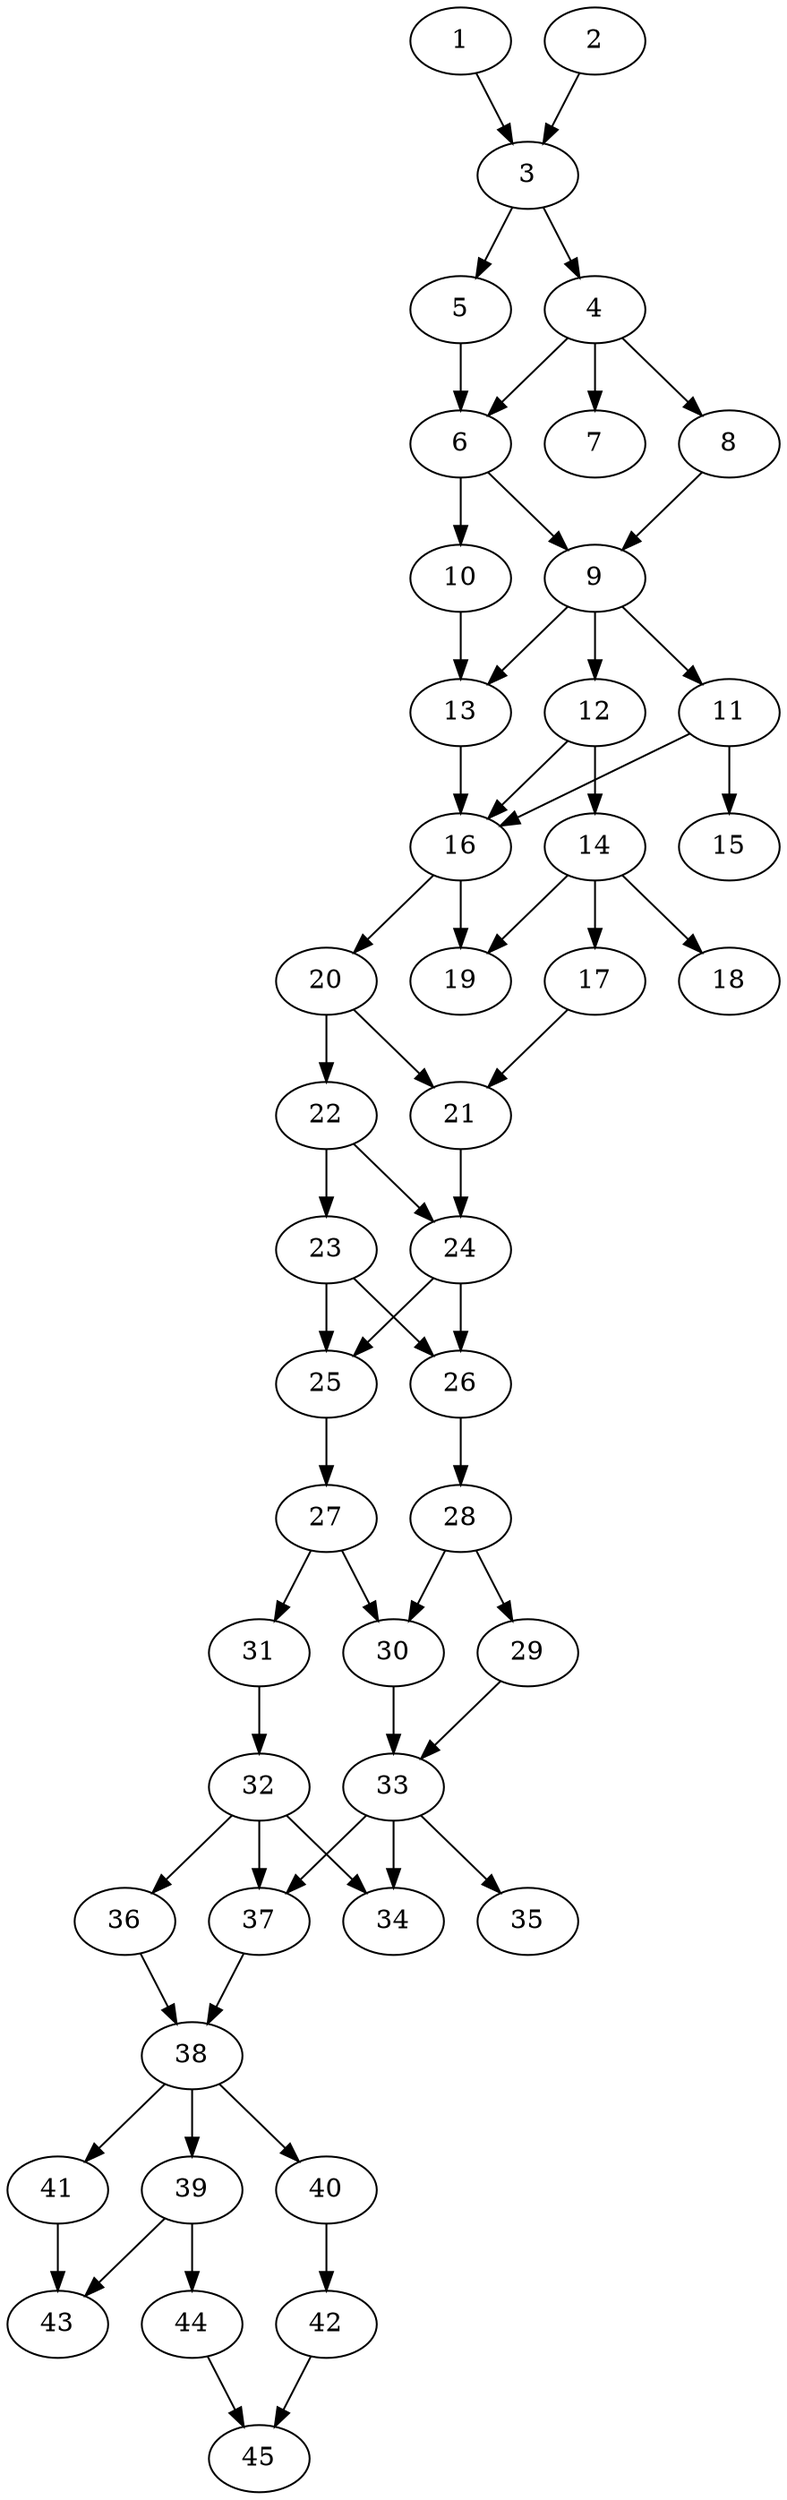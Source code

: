 // DAG automatically generated by daggen at Thu Oct  3 14:07:24 2019
// ./daggen --dot -n 45 --ccr 0.4 --fat 0.3 --regular 0.5 --density 0.7 --mindata 5242880 --maxdata 52428800 
digraph G {
  1 [size="101742080", alpha="0.17", expect_size="40696832"] 
  1 -> 3 [size ="40696832"]
  2 [size="103191040", alpha="0.08", expect_size="41276416"] 
  2 -> 3 [size ="41276416"]
  3 [size="35601920", alpha="0.00", expect_size="14240768"] 
  3 -> 4 [size ="14240768"]
  3 -> 5 [size ="14240768"]
  4 [size="104156160", alpha="0.15", expect_size="41662464"] 
  4 -> 6 [size ="41662464"]
  4 -> 7 [size ="41662464"]
  4 -> 8 [size ="41662464"]
  5 [size="29557760", alpha="0.19", expect_size="11823104"] 
  5 -> 6 [size ="11823104"]
  6 [size="126220800", alpha="0.12", expect_size="50488320"] 
  6 -> 9 [size ="50488320"]
  6 -> 10 [size ="50488320"]
  7 [size="78927360", alpha="0.19", expect_size="31570944"] 
  8 [size="106611200", alpha="0.05", expect_size="42644480"] 
  8 -> 9 [size ="42644480"]
  9 [size="61964800", alpha="0.05", expect_size="24785920"] 
  9 -> 11 [size ="24785920"]
  9 -> 12 [size ="24785920"]
  9 -> 13 [size ="24785920"]
  10 [size="78210560", alpha="0.19", expect_size="31284224"] 
  10 -> 13 [size ="31284224"]
  11 [size="57643520", alpha="0.09", expect_size="23057408"] 
  11 -> 15 [size ="23057408"]
  11 -> 16 [size ="23057408"]
  12 [size="39472640", alpha="0.13", expect_size="15789056"] 
  12 -> 14 [size ="15789056"]
  12 -> 16 [size ="15789056"]
  13 [size="85109760", alpha="0.20", expect_size="34043904"] 
  13 -> 16 [size ="34043904"]
  14 [size="87037440", alpha="0.19", expect_size="34814976"] 
  14 -> 17 [size ="34814976"]
  14 -> 18 [size ="34814976"]
  14 -> 19 [size ="34814976"]
  15 [size="57984000", alpha="0.02", expect_size="23193600"] 
  16 [size="49502720", alpha="0.12", expect_size="19801088"] 
  16 -> 19 [size ="19801088"]
  16 -> 20 [size ="19801088"]
  17 [size="120824320", alpha="0.19", expect_size="48329728"] 
  17 -> 21 [size ="48329728"]
  18 [size="116019200", alpha="0.15", expect_size="46407680"] 
  19 [size="29780480", alpha="0.14", expect_size="11912192"] 
  20 [size="59481600", alpha="0.07", expect_size="23792640"] 
  20 -> 21 [size ="23792640"]
  20 -> 22 [size ="23792640"]
  21 [size="52037120", alpha="0.14", expect_size="20814848"] 
  21 -> 24 [size ="20814848"]
  22 [size="105653760", alpha="0.17", expect_size="42261504"] 
  22 -> 23 [size ="42261504"]
  22 -> 24 [size ="42261504"]
  23 [size="62502400", alpha="0.04", expect_size="25000960"] 
  23 -> 25 [size ="25000960"]
  23 -> 26 [size ="25000960"]
  24 [size="60098560", alpha="0.06", expect_size="24039424"] 
  24 -> 25 [size ="24039424"]
  24 -> 26 [size ="24039424"]
  25 [size="54704640", alpha="0.11", expect_size="21881856"] 
  25 -> 27 [size ="21881856"]
  26 [size="65423360", alpha="0.15", expect_size="26169344"] 
  26 -> 28 [size ="26169344"]
  27 [size="17707520", alpha="0.10", expect_size="7083008"] 
  27 -> 30 [size ="7083008"]
  27 -> 31 [size ="7083008"]
  28 [size="14720000", alpha="0.02", expect_size="5888000"] 
  28 -> 29 [size ="5888000"]
  28 -> 30 [size ="5888000"]
  29 [size="103191040", alpha="0.01", expect_size="41276416"] 
  29 -> 33 [size ="41276416"]
  30 [size="69109760", alpha="0.11", expect_size="27643904"] 
  30 -> 33 [size ="27643904"]
  31 [size="109281280", alpha="0.09", expect_size="43712512"] 
  31 -> 32 [size ="43712512"]
  32 [size="76410880", alpha="0.12", expect_size="30564352"] 
  32 -> 34 [size ="30564352"]
  32 -> 36 [size ="30564352"]
  32 -> 37 [size ="30564352"]
  33 [size="60584960", alpha="0.07", expect_size="24233984"] 
  33 -> 34 [size ="24233984"]
  33 -> 35 [size ="24233984"]
  33 -> 37 [size ="24233984"]
  34 [size="84298240", alpha="0.14", expect_size="33719296"] 
  35 [size="120634880", alpha="0.09", expect_size="48253952"] 
  36 [size="68083200", alpha="0.10", expect_size="27233280"] 
  36 -> 38 [size ="27233280"]
  37 [size="39756800", alpha="0.09", expect_size="15902720"] 
  37 -> 38 [size ="15902720"]
  38 [size="101478400", alpha="0.06", expect_size="40591360"] 
  38 -> 39 [size ="40591360"]
  38 -> 40 [size ="40591360"]
  38 -> 41 [size ="40591360"]
  39 [size="110822400", alpha="0.05", expect_size="44328960"] 
  39 -> 43 [size ="44328960"]
  39 -> 44 [size ="44328960"]
  40 [size="116648960", alpha="0.12", expect_size="46659584"] 
  40 -> 42 [size ="46659584"]
  41 [size="66099200", alpha="0.06", expect_size="26439680"] 
  41 -> 43 [size ="26439680"]
  42 [size="121671680", alpha="0.16", expect_size="48668672"] 
  42 -> 45 [size ="48668672"]
  43 [size="73809920", alpha="0.14", expect_size="29523968"] 
  44 [size="112478720", alpha="0.00", expect_size="44991488"] 
  44 -> 45 [size ="44991488"]
  45 [size="75683840", alpha="0.13", expect_size="30273536"] 
}
